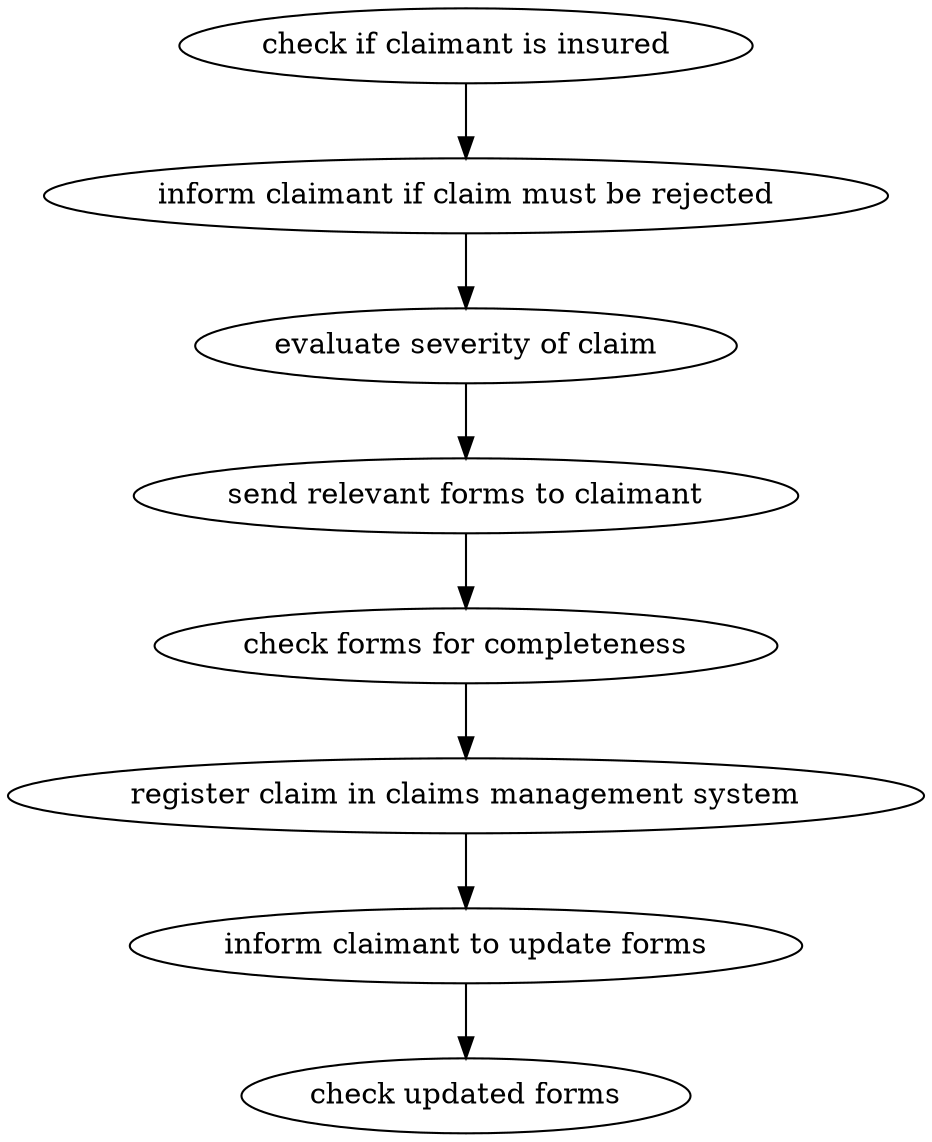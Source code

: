 strict digraph "doc-3.6" {
	graph [name="doc-3.6"];
	"check if claimant is insured"	[attrs="{'type': 'Activity', 'label': 'check if claimant is insured'}"];
	"inform claimant if claim must be rejected"	[attrs="{'type': 'Activity', 'label': 'inform claimant if claim must be rejected'}"];
	"check if claimant is insured" -> "inform claimant if claim must be rejected"	[attrs="{'type': 'flow', 'label': 'flow'}"];
	"evaluate severity of claim"	[attrs="{'type': 'Activity', 'label': 'evaluate severity of claim'}"];
	"inform claimant if claim must be rejected" -> "evaluate severity of claim"	[attrs="{'type': 'flow', 'label': 'flow'}"];
	"send relevant forms to claimant"	[attrs="{'type': 'Activity', 'label': 'send relevant forms to claimant'}"];
	"evaluate severity of claim" -> "send relevant forms to claimant"	[attrs="{'type': 'flow', 'label': 'flow'}"];
	"check forms for completeness"	[attrs="{'type': 'Activity', 'label': 'check forms for completeness'}"];
	"send relevant forms to claimant" -> "check forms for completeness"	[attrs="{'type': 'flow', 'label': 'flow'}"];
	"register claim in claims management system"	[attrs="{'type': 'Activity', 'label': 'register claim in claims management system'}"];
	"check forms for completeness" -> "register claim in claims management system"	[attrs="{'type': 'flow', 'label': 'flow'}"];
	"inform claimant to update forms"	[attrs="{'type': 'Activity', 'label': 'inform claimant to update forms'}"];
	"register claim in claims management system" -> "inform claimant to update forms"	[attrs="{'type': 'flow', 'label': 'flow'}"];
	"check updated forms"	[attrs="{'type': 'Activity', 'label': 'check updated forms'}"];
	"inform claimant to update forms" -> "check updated forms"	[attrs="{'type': 'flow', 'label': 'flow'}"];
}
